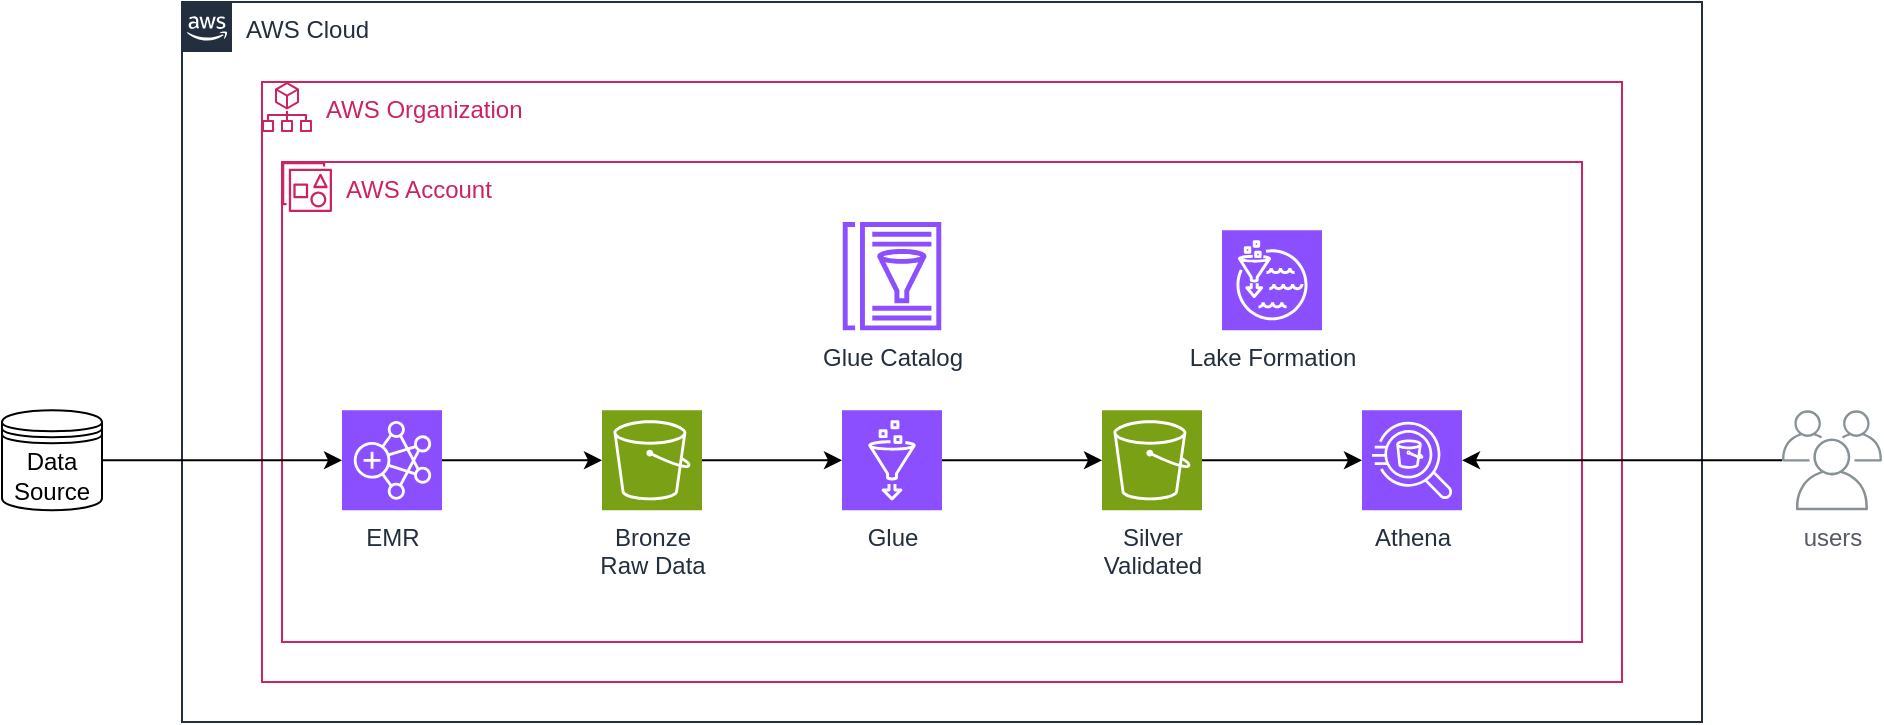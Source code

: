 <mxfile version="24.2.5" type="device">
  <diagram name="Page-1" id="9o0cyyo62Rgul4wmD-rs">
    <mxGraphModel dx="1102" dy="592" grid="1" gridSize="10" guides="1" tooltips="1" connect="1" arrows="1" fold="1" page="1" pageScale="1" pageWidth="850" pageHeight="1100" math="0" shadow="0">
      <root>
        <mxCell id="0" />
        <mxCell id="1" parent="0" />
        <mxCell id="aLShEfeX5zoQX90HyYBT-1" value="AWS Cloud" style="points=[[0,0],[0.25,0],[0.5,0],[0.75,0],[1,0],[1,0.25],[1,0.5],[1,0.75],[1,1],[0.75,1],[0.5,1],[0.25,1],[0,1],[0,0.75],[0,0.5],[0,0.25]];outlineConnect=0;gradientColor=none;html=1;whiteSpace=wrap;fontSize=12;fontStyle=0;container=1;pointerEvents=0;collapsible=0;recursiveResize=0;shape=mxgraph.aws4.group;grIcon=mxgraph.aws4.group_aws_cloud_alt;strokeColor=#232F3E;fillColor=none;verticalAlign=top;align=left;spacingLeft=30;fontColor=#232F3E;dashed=0;" vertex="1" parent="1">
          <mxGeometry x="110" y="160" width="760" height="360" as="geometry" />
        </mxCell>
        <mxCell id="aLShEfeX5zoQX90HyYBT-2" value="AWS Organization" style="points=[[0,0],[0.25,0],[0.5,0],[0.75,0],[1,0],[1,0.25],[1,0.5],[1,0.75],[1,1],[0.75,1],[0.5,1],[0.25,1],[0,1],[0,0.75],[0,0.5],[0,0.25]];outlineConnect=0;gradientColor=none;html=1;whiteSpace=wrap;fontSize=12;fontStyle=0;container=0;pointerEvents=0;collapsible=0;recursiveResize=0;shape=mxgraph.aws4.group;grIcon=mxgraph.aws4.organizations;strokeColor=#CD2264;fillColor=none;verticalAlign=top;align=left;spacingLeft=30;fontColor=#CD2264;dashed=0;" vertex="1" parent="aLShEfeX5zoQX90HyYBT-1">
          <mxGeometry x="40" y="40" width="680" height="300" as="geometry" />
        </mxCell>
        <mxCell id="aLShEfeX5zoQX90HyYBT-4" value="AWS Account" style="points=[[0,0],[0.25,0],[0.5,0],[0.75,0],[1,0],[1,0.25],[1,0.5],[1,0.75],[1,1],[0.75,1],[0.5,1],[0.25,1],[0,1],[0,0.75],[0,0.5],[0,0.25]];outlineConnect=0;gradientColor=none;html=1;whiteSpace=wrap;fontSize=12;fontStyle=0;container=1;pointerEvents=0;collapsible=0;recursiveResize=0;shape=mxgraph.aws4.group;grIcon=mxgraph.aws4.organizations_organizational_unit2;strokeColor=#CD2264;fillColor=none;verticalAlign=top;align=left;spacingLeft=30;fontColor=#CD2264;dashed=0;" vertex="1" parent="aLShEfeX5zoQX90HyYBT-1">
          <mxGeometry x="50" y="80" width="650" height="240" as="geometry" />
        </mxCell>
        <mxCell id="aLShEfeX5zoQX90HyYBT-17" style="edgeStyle=orthogonalEdgeStyle;rounded=0;orthogonalLoop=1;jettySize=auto;html=1;exitX=1;exitY=0.5;exitDx=0;exitDy=0;exitPerimeter=0;" edge="1" parent="aLShEfeX5zoQX90HyYBT-4" source="aLShEfeX5zoQX90HyYBT-6" target="aLShEfeX5zoQX90HyYBT-10">
          <mxGeometry relative="1" as="geometry" />
        </mxCell>
        <mxCell id="aLShEfeX5zoQX90HyYBT-6" value="Bronze&lt;div&gt;Raw Data&lt;/div&gt;" style="sketch=0;points=[[0,0,0],[0.25,0,0],[0.5,0,0],[0.75,0,0],[1,0,0],[0,1,0],[0.25,1,0],[0.5,1,0],[0.75,1,0],[1,1,0],[0,0.25,0],[0,0.5,0],[0,0.75,0],[1,0.25,0],[1,0.5,0],[1,0.75,0]];outlineConnect=0;fontColor=#232F3E;fillColor=#7AA116;strokeColor=#ffffff;dashed=0;verticalLabelPosition=bottom;verticalAlign=top;align=center;html=1;fontSize=12;fontStyle=0;aspect=fixed;shape=mxgraph.aws4.resourceIcon;resIcon=mxgraph.aws4.s3;" vertex="1" parent="aLShEfeX5zoQX90HyYBT-4">
          <mxGeometry x="160" y="124.17" width="50" height="50" as="geometry" />
        </mxCell>
        <mxCell id="aLShEfeX5zoQX90HyYBT-18" style="edgeStyle=orthogonalEdgeStyle;rounded=0;orthogonalLoop=1;jettySize=auto;html=1;exitX=1;exitY=0.5;exitDx=0;exitDy=0;exitPerimeter=0;" edge="1" parent="aLShEfeX5zoQX90HyYBT-4" source="aLShEfeX5zoQX90HyYBT-10" target="aLShEfeX5zoQX90HyYBT-12">
          <mxGeometry relative="1" as="geometry" />
        </mxCell>
        <mxCell id="aLShEfeX5zoQX90HyYBT-10" value="Glue" style="sketch=0;points=[[0,0,0],[0.25,0,0],[0.5,0,0],[0.75,0,0],[1,0,0],[0,1,0],[0.25,1,0],[0.5,1,0],[0.75,1,0],[1,1,0],[0,0.25,0],[0,0.5,0],[0,0.75,0],[1,0.25,0],[1,0.5,0],[1,0.75,0]];outlineConnect=0;fontColor=#232F3E;fillColor=#8C4FFF;strokeColor=#ffffff;dashed=0;verticalLabelPosition=bottom;verticalAlign=top;align=center;html=1;fontSize=12;fontStyle=0;aspect=fixed;shape=mxgraph.aws4.resourceIcon;resIcon=mxgraph.aws4.glue;" vertex="1" parent="aLShEfeX5zoQX90HyYBT-4">
          <mxGeometry x="280" y="124.17" width="50" height="50" as="geometry" />
        </mxCell>
        <mxCell id="aLShEfeX5zoQX90HyYBT-11" value="Glue Catalog" style="sketch=0;outlineConnect=0;fontColor=#232F3E;gradientColor=none;fillColor=#8C4FFF;strokeColor=none;dashed=0;verticalLabelPosition=bottom;verticalAlign=top;align=center;html=1;fontSize=12;fontStyle=0;aspect=fixed;pointerEvents=1;shape=mxgraph.aws4.glue_data_catalog;" vertex="1" parent="aLShEfeX5zoQX90HyYBT-4">
          <mxGeometry x="280" y="30" width="50" height="54.17" as="geometry" />
        </mxCell>
        <mxCell id="aLShEfeX5zoQX90HyYBT-19" style="edgeStyle=orthogonalEdgeStyle;rounded=0;orthogonalLoop=1;jettySize=auto;html=1;exitX=1;exitY=0.5;exitDx=0;exitDy=0;exitPerimeter=0;" edge="1" parent="aLShEfeX5zoQX90HyYBT-4" source="aLShEfeX5zoQX90HyYBT-12" target="aLShEfeX5zoQX90HyYBT-13">
          <mxGeometry relative="1" as="geometry" />
        </mxCell>
        <mxCell id="aLShEfeX5zoQX90HyYBT-12" value="Silver&lt;div&gt;Validated&lt;/div&gt;" style="sketch=0;points=[[0,0,0],[0.25,0,0],[0.5,0,0],[0.75,0,0],[1,0,0],[0,1,0],[0.25,1,0],[0.5,1,0],[0.75,1,0],[1,1,0],[0,0.25,0],[0,0.5,0],[0,0.75,0],[1,0.25,0],[1,0.5,0],[1,0.75,0]];outlineConnect=0;fontColor=#232F3E;fillColor=#7AA116;strokeColor=#ffffff;dashed=0;verticalLabelPosition=bottom;verticalAlign=top;align=center;html=1;fontSize=12;fontStyle=0;aspect=fixed;shape=mxgraph.aws4.resourceIcon;resIcon=mxgraph.aws4.s3;" vertex="1" parent="aLShEfeX5zoQX90HyYBT-4">
          <mxGeometry x="410" y="124.17" width="50" height="50" as="geometry" />
        </mxCell>
        <mxCell id="aLShEfeX5zoQX90HyYBT-13" value="Athena" style="sketch=0;points=[[0,0,0],[0.25,0,0],[0.5,0,0],[0.75,0,0],[1,0,0],[0,1,0],[0.25,1,0],[0.5,1,0],[0.75,1,0],[1,1,0],[0,0.25,0],[0,0.5,0],[0,0.75,0],[1,0.25,0],[1,0.5,0],[1,0.75,0]];outlineConnect=0;fontColor=#232F3E;fillColor=#8C4FFF;strokeColor=#ffffff;dashed=0;verticalLabelPosition=bottom;verticalAlign=top;align=center;html=1;fontSize=12;fontStyle=0;aspect=fixed;shape=mxgraph.aws4.resourceIcon;resIcon=mxgraph.aws4.athena;" vertex="1" parent="aLShEfeX5zoQX90HyYBT-4">
          <mxGeometry x="540" y="124.17" width="50" height="50" as="geometry" />
        </mxCell>
        <mxCell id="aLShEfeX5zoQX90HyYBT-9" value="EMR" style="sketch=0;points=[[0,0,0],[0.25,0,0],[0.5,0,0],[0.75,0,0],[1,0,0],[0,1,0],[0.25,1,0],[0.5,1,0],[0.75,1,0],[1,1,0],[0,0.25,0],[0,0.5,0],[0,0.75,0],[1,0.25,0],[1,0.5,0],[1,0.75,0]];outlineConnect=0;fontColor=#232F3E;fillColor=#8C4FFF;strokeColor=#ffffff;dashed=0;verticalLabelPosition=bottom;verticalAlign=top;align=center;html=1;fontSize=12;fontStyle=0;aspect=fixed;shape=mxgraph.aws4.resourceIcon;resIcon=mxgraph.aws4.emr;" vertex="1" parent="aLShEfeX5zoQX90HyYBT-4">
          <mxGeometry x="30" y="124.17" width="50" height="50" as="geometry" />
        </mxCell>
        <mxCell id="aLShEfeX5zoQX90HyYBT-14" value="Lake Formation" style="sketch=0;points=[[0,0,0],[0.25,0,0],[0.5,0,0],[0.75,0,0],[1,0,0],[0,1,0],[0.25,1,0],[0.5,1,0],[0.75,1,0],[1,1,0],[0,0.25,0],[0,0.5,0],[0,0.75,0],[1,0.25,0],[1,0.5,0],[1,0.75,0]];outlineConnect=0;fontColor=#232F3E;fillColor=#8C4FFF;strokeColor=#ffffff;dashed=0;verticalLabelPosition=bottom;verticalAlign=top;align=center;html=1;fontSize=12;fontStyle=0;aspect=fixed;shape=mxgraph.aws4.resourceIcon;resIcon=mxgraph.aws4.lake_formation;" vertex="1" parent="aLShEfeX5zoQX90HyYBT-4">
          <mxGeometry x="470" y="34.17" width="50" height="50" as="geometry" />
        </mxCell>
        <mxCell id="aLShEfeX5zoQX90HyYBT-16" style="edgeStyle=orthogonalEdgeStyle;rounded=0;orthogonalLoop=1;jettySize=auto;html=1;exitX=1;exitY=0.5;exitDx=0;exitDy=0;exitPerimeter=0;entryX=0;entryY=0.5;entryDx=0;entryDy=0;entryPerimeter=0;" edge="1" parent="aLShEfeX5zoQX90HyYBT-4" source="aLShEfeX5zoQX90HyYBT-9" target="aLShEfeX5zoQX90HyYBT-6">
          <mxGeometry relative="1" as="geometry" />
        </mxCell>
        <mxCell id="aLShEfeX5zoQX90HyYBT-15" style="edgeStyle=orthogonalEdgeStyle;rounded=0;orthogonalLoop=1;jettySize=auto;html=1;" edge="1" parent="1" source="aLShEfeX5zoQX90HyYBT-8" target="aLShEfeX5zoQX90HyYBT-9">
          <mxGeometry relative="1" as="geometry" />
        </mxCell>
        <mxCell id="aLShEfeX5zoQX90HyYBT-8" value="Data Source" style="shape=datastore;whiteSpace=wrap;html=1;" vertex="1" parent="1">
          <mxGeometry x="20" y="364.17" width="50" height="50" as="geometry" />
        </mxCell>
        <mxCell id="aLShEfeX5zoQX90HyYBT-21" style="edgeStyle=orthogonalEdgeStyle;rounded=0;orthogonalLoop=1;jettySize=auto;html=1;" edge="1" parent="1" source="aLShEfeX5zoQX90HyYBT-20" target="aLShEfeX5zoQX90HyYBT-13">
          <mxGeometry relative="1" as="geometry" />
        </mxCell>
        <mxCell id="aLShEfeX5zoQX90HyYBT-20" value="users" style="sketch=0;outlineConnect=0;gradientColor=none;fontColor=#545B64;strokeColor=none;fillColor=#879196;dashed=0;verticalLabelPosition=bottom;verticalAlign=top;align=center;html=1;fontSize=12;fontStyle=0;aspect=fixed;shape=mxgraph.aws4.illustration_users;pointerEvents=1" vertex="1" parent="1">
          <mxGeometry x="910" y="364.17" width="50" height="50" as="geometry" />
        </mxCell>
      </root>
    </mxGraphModel>
  </diagram>
</mxfile>
